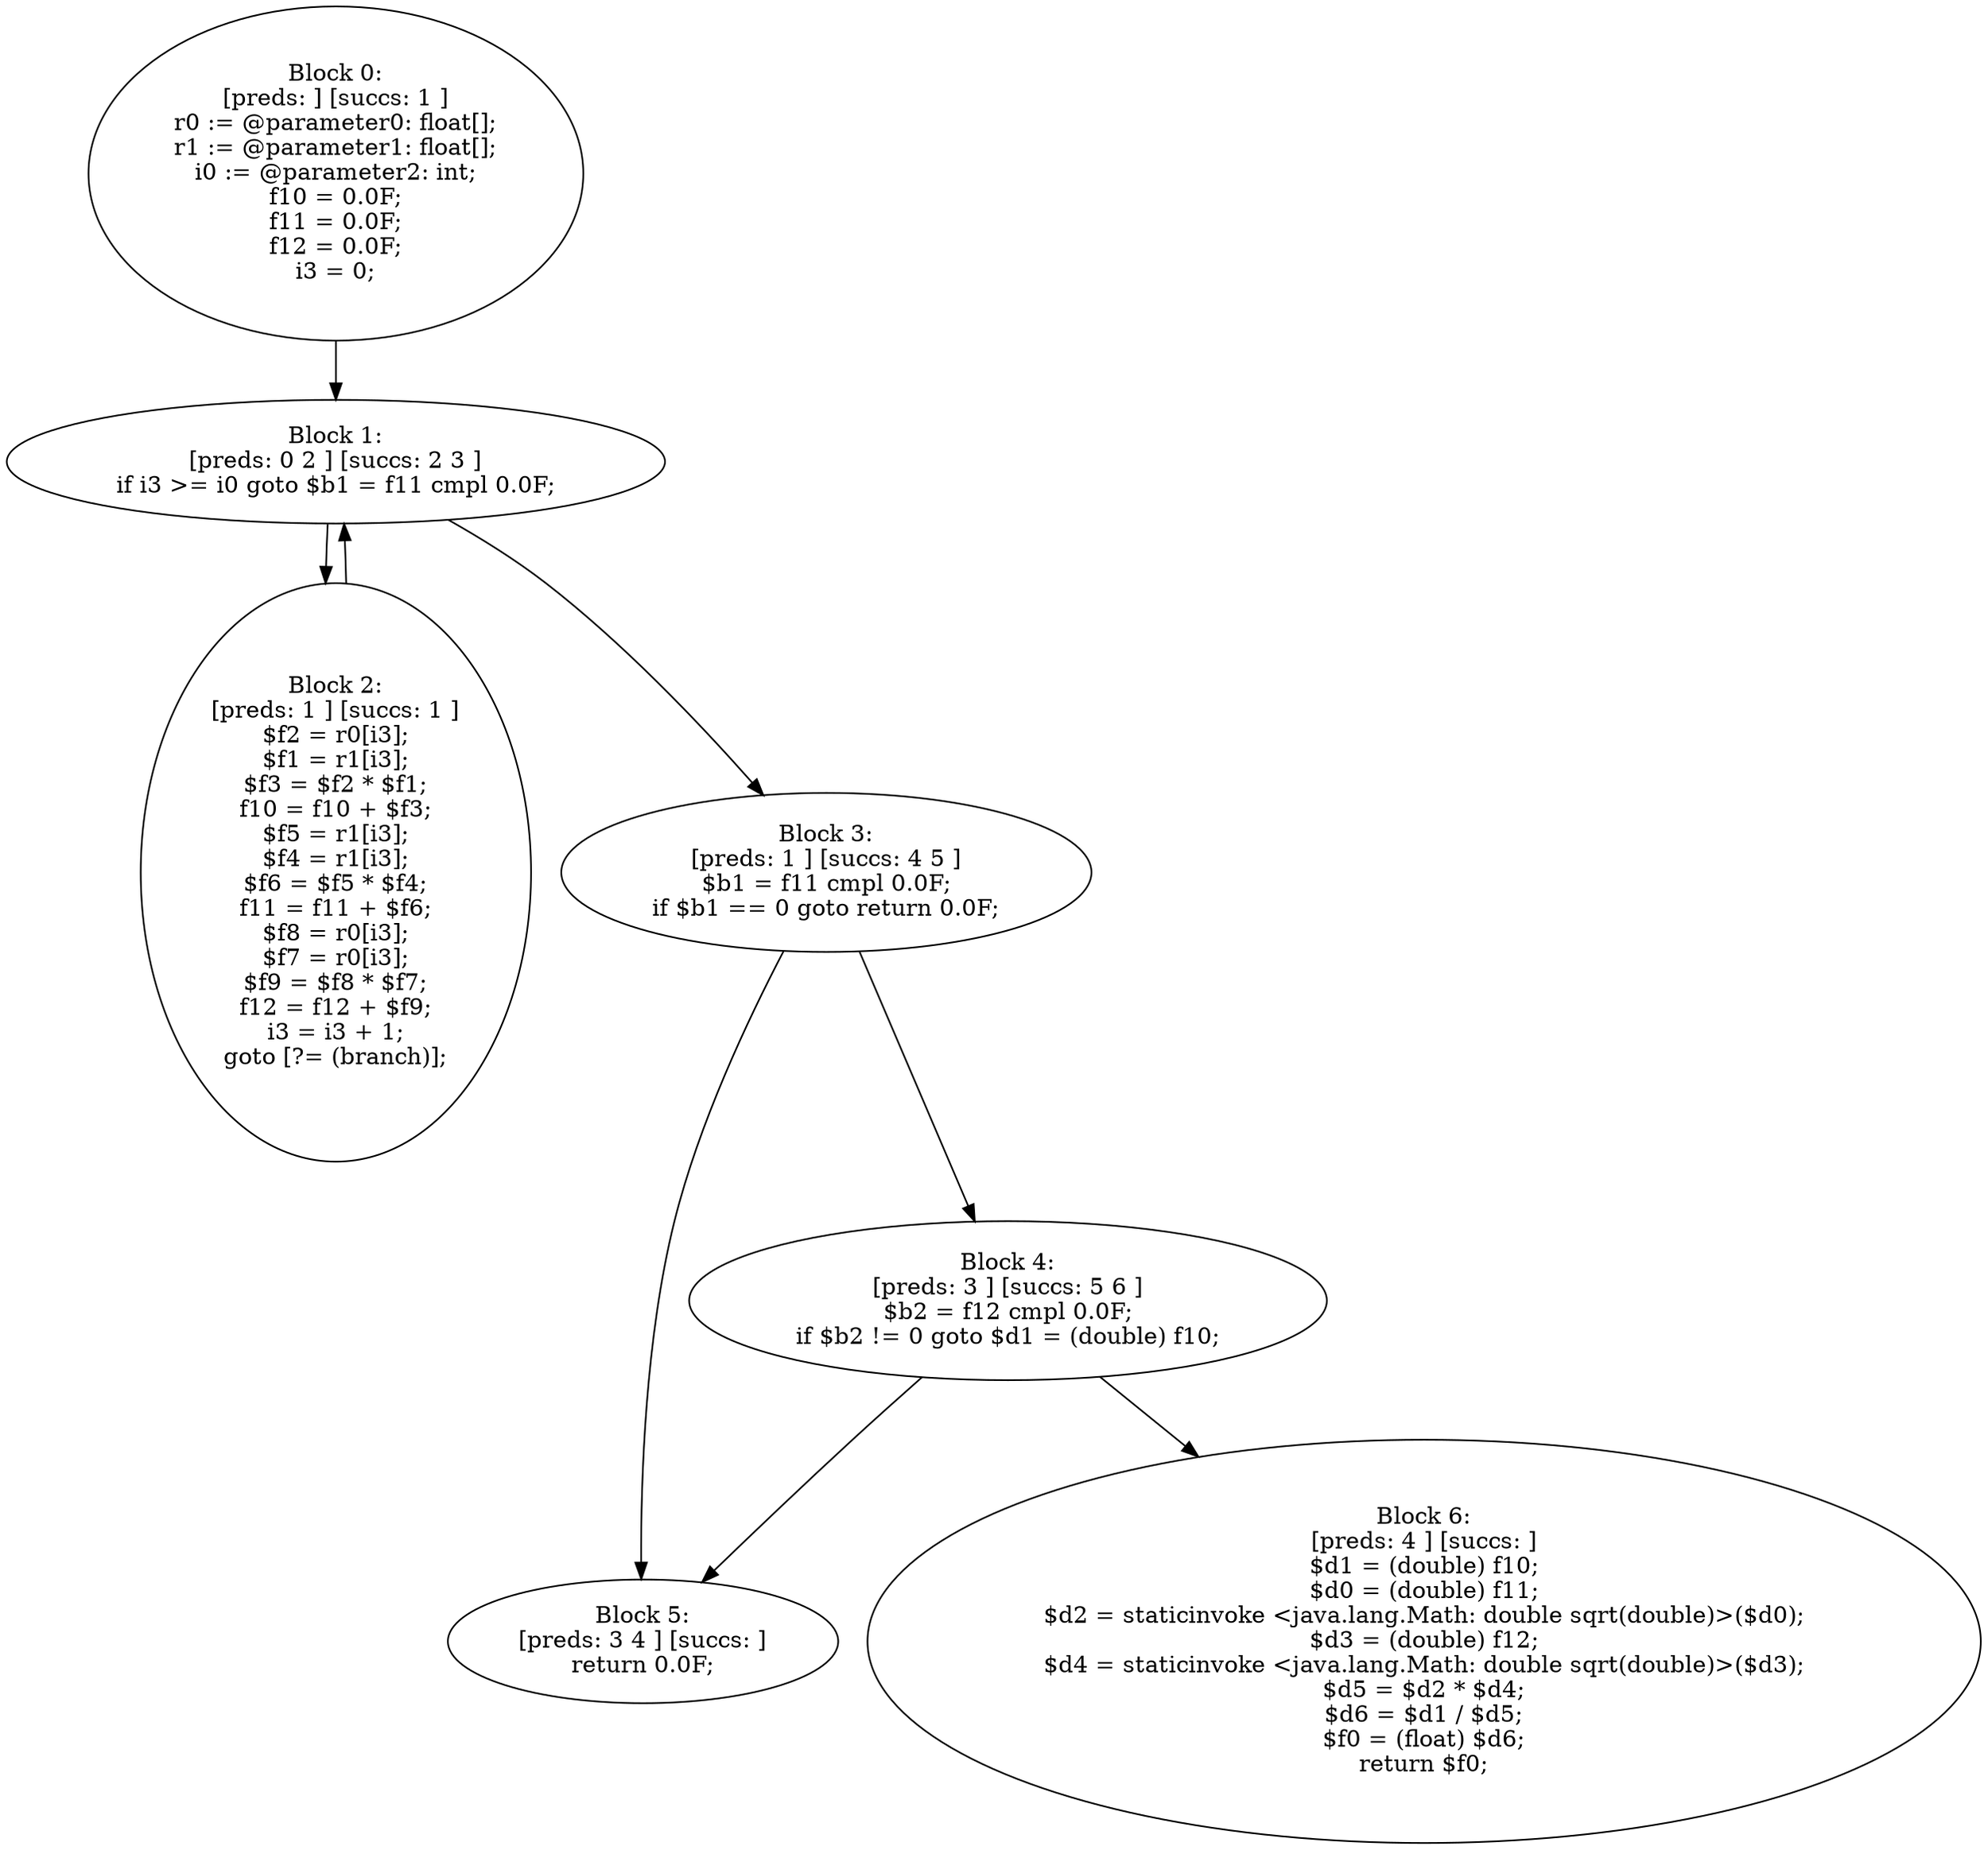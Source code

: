 digraph "unitGraph" {
    "Block 0:
[preds: ] [succs: 1 ]
r0 := @parameter0: float[];
r1 := @parameter1: float[];
i0 := @parameter2: int;
f10 = 0.0F;
f11 = 0.0F;
f12 = 0.0F;
i3 = 0;
"
    "Block 1:
[preds: 0 2 ] [succs: 2 3 ]
if i3 >= i0 goto $b1 = f11 cmpl 0.0F;
"
    "Block 2:
[preds: 1 ] [succs: 1 ]
$f2 = r0[i3];
$f1 = r1[i3];
$f3 = $f2 * $f1;
f10 = f10 + $f3;
$f5 = r1[i3];
$f4 = r1[i3];
$f6 = $f5 * $f4;
f11 = f11 + $f6;
$f8 = r0[i3];
$f7 = r0[i3];
$f9 = $f8 * $f7;
f12 = f12 + $f9;
i3 = i3 + 1;
goto [?= (branch)];
"
    "Block 3:
[preds: 1 ] [succs: 4 5 ]
$b1 = f11 cmpl 0.0F;
if $b1 == 0 goto return 0.0F;
"
    "Block 4:
[preds: 3 ] [succs: 5 6 ]
$b2 = f12 cmpl 0.0F;
if $b2 != 0 goto $d1 = (double) f10;
"
    "Block 5:
[preds: 3 4 ] [succs: ]
return 0.0F;
"
    "Block 6:
[preds: 4 ] [succs: ]
$d1 = (double) f10;
$d0 = (double) f11;
$d2 = staticinvoke <java.lang.Math: double sqrt(double)>($d0);
$d3 = (double) f12;
$d4 = staticinvoke <java.lang.Math: double sqrt(double)>($d3);
$d5 = $d2 * $d4;
$d6 = $d1 / $d5;
$f0 = (float) $d6;
return $f0;
"
    "Block 0:
[preds: ] [succs: 1 ]
r0 := @parameter0: float[];
r1 := @parameter1: float[];
i0 := @parameter2: int;
f10 = 0.0F;
f11 = 0.0F;
f12 = 0.0F;
i3 = 0;
"->"Block 1:
[preds: 0 2 ] [succs: 2 3 ]
if i3 >= i0 goto $b1 = f11 cmpl 0.0F;
";
    "Block 1:
[preds: 0 2 ] [succs: 2 3 ]
if i3 >= i0 goto $b1 = f11 cmpl 0.0F;
"->"Block 2:
[preds: 1 ] [succs: 1 ]
$f2 = r0[i3];
$f1 = r1[i3];
$f3 = $f2 * $f1;
f10 = f10 + $f3;
$f5 = r1[i3];
$f4 = r1[i3];
$f6 = $f5 * $f4;
f11 = f11 + $f6;
$f8 = r0[i3];
$f7 = r0[i3];
$f9 = $f8 * $f7;
f12 = f12 + $f9;
i3 = i3 + 1;
goto [?= (branch)];
";
    "Block 1:
[preds: 0 2 ] [succs: 2 3 ]
if i3 >= i0 goto $b1 = f11 cmpl 0.0F;
"->"Block 3:
[preds: 1 ] [succs: 4 5 ]
$b1 = f11 cmpl 0.0F;
if $b1 == 0 goto return 0.0F;
";
    "Block 2:
[preds: 1 ] [succs: 1 ]
$f2 = r0[i3];
$f1 = r1[i3];
$f3 = $f2 * $f1;
f10 = f10 + $f3;
$f5 = r1[i3];
$f4 = r1[i3];
$f6 = $f5 * $f4;
f11 = f11 + $f6;
$f8 = r0[i3];
$f7 = r0[i3];
$f9 = $f8 * $f7;
f12 = f12 + $f9;
i3 = i3 + 1;
goto [?= (branch)];
"->"Block 1:
[preds: 0 2 ] [succs: 2 3 ]
if i3 >= i0 goto $b1 = f11 cmpl 0.0F;
";
    "Block 3:
[preds: 1 ] [succs: 4 5 ]
$b1 = f11 cmpl 0.0F;
if $b1 == 0 goto return 0.0F;
"->"Block 4:
[preds: 3 ] [succs: 5 6 ]
$b2 = f12 cmpl 0.0F;
if $b2 != 0 goto $d1 = (double) f10;
";
    "Block 3:
[preds: 1 ] [succs: 4 5 ]
$b1 = f11 cmpl 0.0F;
if $b1 == 0 goto return 0.0F;
"->"Block 5:
[preds: 3 4 ] [succs: ]
return 0.0F;
";
    "Block 4:
[preds: 3 ] [succs: 5 6 ]
$b2 = f12 cmpl 0.0F;
if $b2 != 0 goto $d1 = (double) f10;
"->"Block 5:
[preds: 3 4 ] [succs: ]
return 0.0F;
";
    "Block 4:
[preds: 3 ] [succs: 5 6 ]
$b2 = f12 cmpl 0.0F;
if $b2 != 0 goto $d1 = (double) f10;
"->"Block 6:
[preds: 4 ] [succs: ]
$d1 = (double) f10;
$d0 = (double) f11;
$d2 = staticinvoke <java.lang.Math: double sqrt(double)>($d0);
$d3 = (double) f12;
$d4 = staticinvoke <java.lang.Math: double sqrt(double)>($d3);
$d5 = $d2 * $d4;
$d6 = $d1 / $d5;
$f0 = (float) $d6;
return $f0;
";
}
